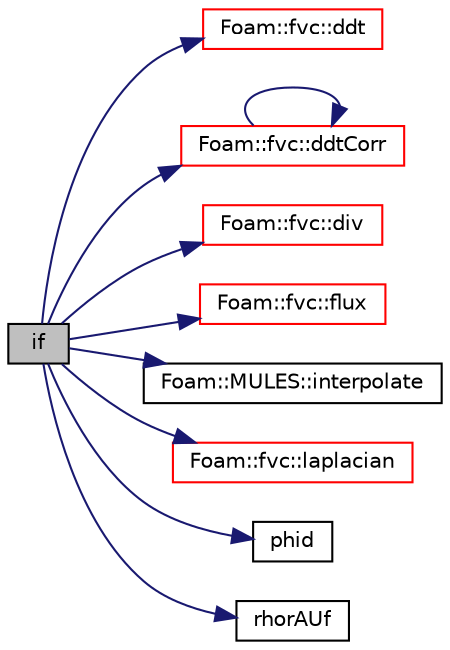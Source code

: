 digraph "if"
{
  bgcolor="transparent";
  edge [fontname="Helvetica",fontsize="10",labelfontname="Helvetica",labelfontsize="10"];
  node [fontname="Helvetica",fontsize="10",shape=record];
  rankdir="LR";
  Node1 [label="if",height=0.2,width=0.4,color="black", fillcolor="grey75", style="filled", fontcolor="black"];
  Node1 -> Node2 [color="midnightblue",fontsize="10",style="solid",fontname="Helvetica"];
  Node2 [label="Foam::fvc::ddt",height=0.2,width=0.4,color="red",URL="$a10922.html#a5dc871206ab86042756c8ccfdc5797ad"];
  Node1 -> Node3 [color="midnightblue",fontsize="10",style="solid",fontname="Helvetica"];
  Node3 [label="Foam::fvc::ddtCorr",height=0.2,width=0.4,color="red",URL="$a10922.html#a62752eff998bc6e471deab75616e34d5"];
  Node3 -> Node3 [color="midnightblue",fontsize="10",style="solid",fontname="Helvetica"];
  Node1 -> Node4 [color="midnightblue",fontsize="10",style="solid",fontname="Helvetica"];
  Node4 [label="Foam::fvc::div",height=0.2,width=0.4,color="red",URL="$a10922.html#a585533948ad80abfe589d920c641f251"];
  Node1 -> Node5 [color="midnightblue",fontsize="10",style="solid",fontname="Helvetica"];
  Node5 [label="Foam::fvc::flux",height=0.2,width=0.4,color="red",URL="$a10922.html#a8fc1922666ca94c5fd207b8b96f99467",tooltip="Return the face-flux field obtained from the given volVectorField. "];
  Node1 -> Node6 [color="midnightblue",fontsize="10",style="solid",fontname="Helvetica"];
  Node6 [label="Foam::MULES::interpolate",height=0.2,width=0.4,color="black",URL="$a10946.html#a4d62f21551985d814104861e7c1d9b4f"];
  Node1 -> Node7 [color="midnightblue",fontsize="10",style="solid",fontname="Helvetica"];
  Node7 [label="Foam::fvc::laplacian",height=0.2,width=0.4,color="red",URL="$a10922.html#ac75bff389d0405149b204b0d7ac214cd"];
  Node1 -> Node8 [color="midnightblue",fontsize="10",style="solid",fontname="Helvetica"];
  Node8 [label="phid",height=0.2,width=0.4,color="black",URL="$a03065.html#a42d36c9fdc346008c112ec0a47eea880"];
  Node1 -> Node9 [color="midnightblue",fontsize="10",style="solid",fontname="Helvetica"];
  Node9 [label="rhorAUf",height=0.2,width=0.4,color="black",URL="$a03054.html#afd8c4e61a2e39cb5143264971d9c72b8"];
}
